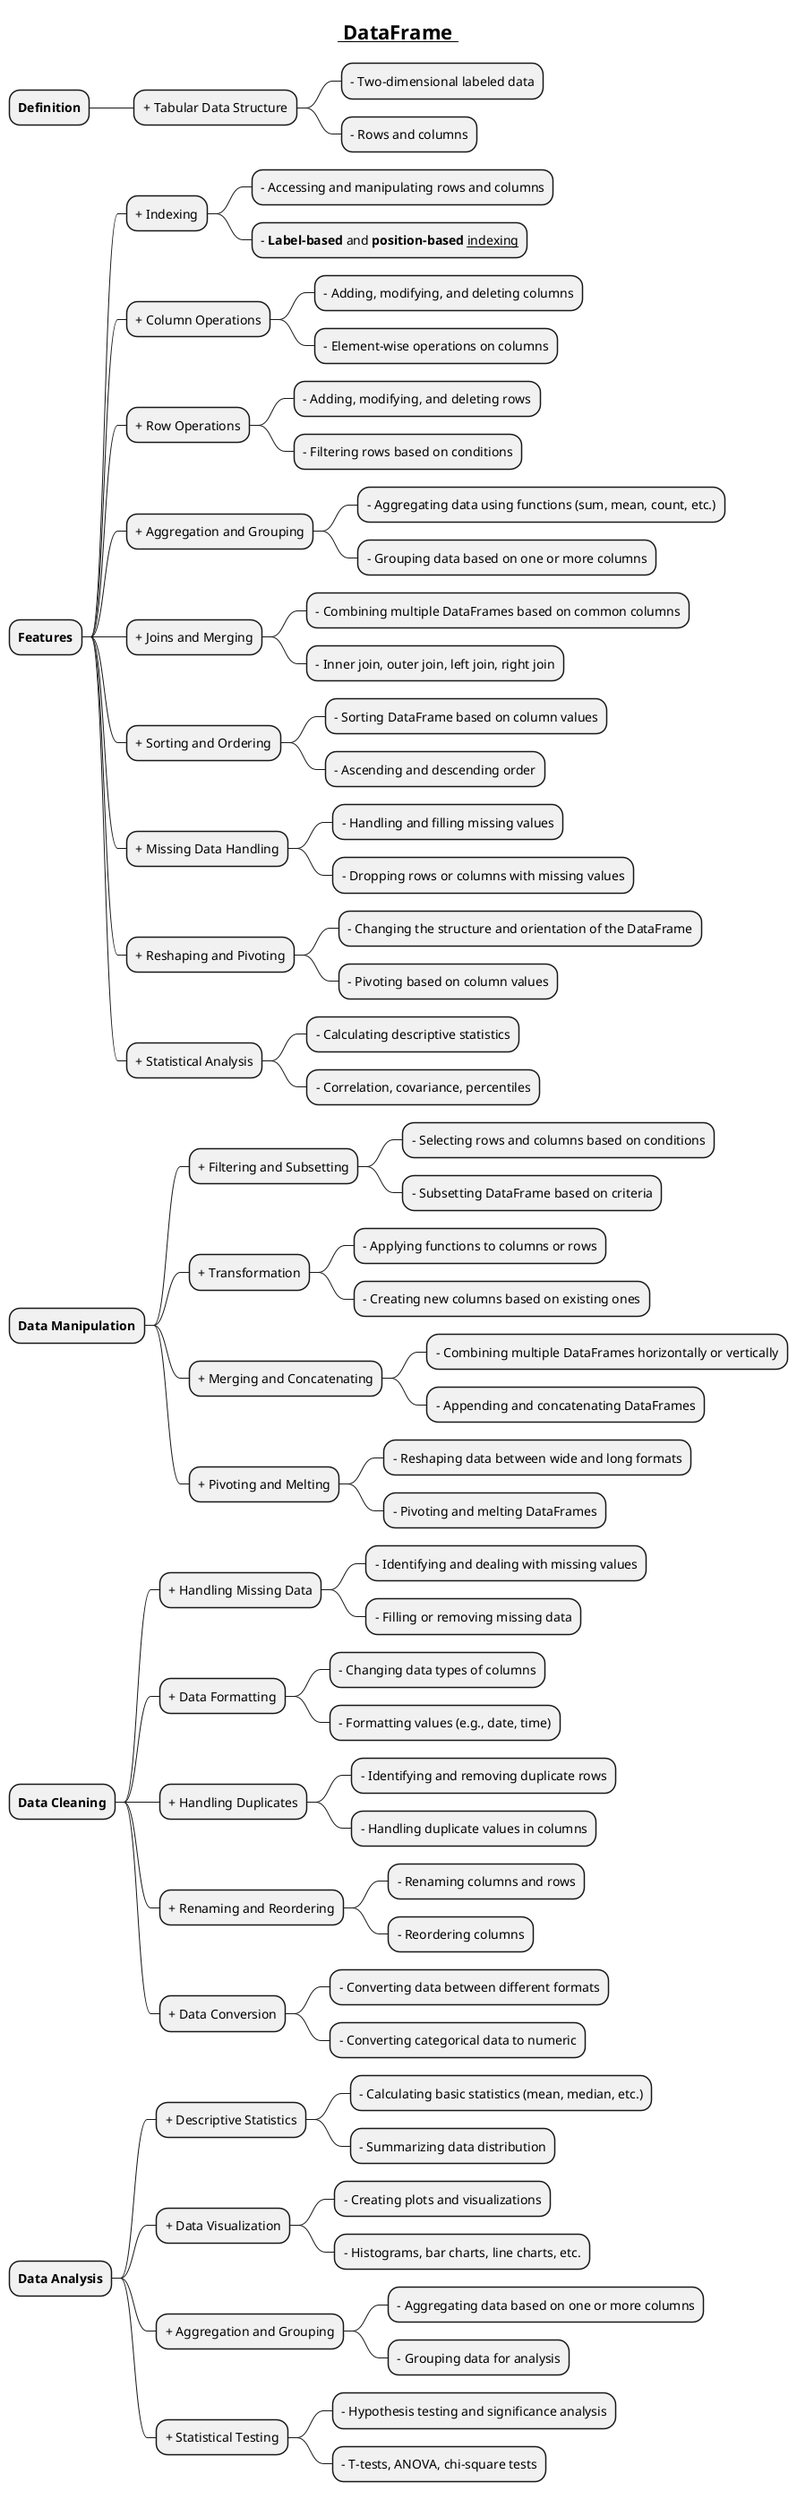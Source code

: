 @startmindmap

title =__ DataFrame __

* **Definition**
** + Tabular Data Structure
*** - Two-dimensional labeled data
*** - Rows and columns

* **Features**
** + Indexing
*** - Accessing and manipulating rows and columns
*** - **Label-based** and **position-based** __indexing__
** + Column Operations
*** - Adding, modifying, and deleting columns
*** - Element-wise operations on columns
** + Row Operations
*** - Adding, modifying, and deleting rows
*** - Filtering rows based on conditions
** + Aggregation and Grouping
*** - Aggregating data using functions (sum, mean, count, etc.)
*** - Grouping data based on one or more columns
** + Joins and Merging
*** - Combining multiple DataFrames based on common columns
*** - Inner join, outer join, left join, right join
** + Sorting and Ordering
*** - Sorting DataFrame based on column values
*** - Ascending and descending order
** + Missing Data Handling
*** - Handling and filling missing values
*** - Dropping rows or columns with missing values
** + Reshaping and Pivoting
*** - Changing the structure and orientation of the DataFrame
*** - Pivoting based on column values
** + Statistical Analysis
*** - Calculating descriptive statistics
*** - Correlation, covariance, percentiles

* **Data Manipulation**
** + Filtering and Subsetting
*** - Selecting rows and columns based on conditions
*** - Subsetting DataFrame based on criteria
** + Transformation
*** - Applying functions to columns or rows
*** - Creating new columns based on existing ones
** + Merging and Concatenating
*** - Combining multiple DataFrames horizontally or vertically
*** - Appending and concatenating DataFrames
** + Pivoting and Melting
*** - Reshaping data between wide and long formats
*** - Pivoting and melting DataFrames

* **Data Cleaning**
** + Handling Missing Data
*** - Identifying and dealing with missing values
*** - Filling or removing missing data
** + Data Formatting
*** - Changing data types of columns
*** - Formatting values (e.g., date, time)
** + Handling Duplicates
*** - Identifying and removing duplicate rows
*** - Handling duplicate values in columns
** + Renaming and Reordering
*** - Renaming columns and rows
*** - Reordering columns
** + Data Conversion
*** - Converting data between different formats
*** - Converting categorical data to numeric

* **Data Analysis**
** + Descriptive Statistics
*** - Calculating basic statistics (mean, median, etc.)
*** - Summarizing data distribution
** + Data Visualization
*** - Creating plots and visualizations
*** - Histograms, bar charts, line charts, etc.
** + Aggregation and Grouping
*** - Aggregating data based on one or more columns
*** - Grouping data for analysis
** + Statistical Testing
*** - Hypothesis testing and significance analysis
*** - T-tests, ANOVA, chi-square tests

@endmindmap
